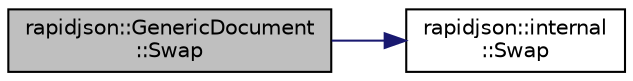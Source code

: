digraph "rapidjson::GenericDocument::Swap"
{
 // INTERACTIVE_SVG=YES
 // LATEX_PDF_SIZE
  edge [fontname="Helvetica",fontsize="10",labelfontname="Helvetica",labelfontsize="10"];
  node [fontname="Helvetica",fontsize="10",shape=record];
  rankdir="LR";
  Node78 [label="rapidjson::GenericDocument\l::Swap",height=0.2,width=0.4,color="black", fillcolor="grey75", style="filled", fontcolor="black",tooltip="Exchange the contents of this document with those of another."];
  Node78 -> Node79 [color="midnightblue",fontsize="10",style="solid",fontname="Helvetica"];
  Node79 [label="rapidjson::internal\l::Swap",height=0.2,width=0.4,color="black", fillcolor="white", style="filled",URL="$namespacerapidjson_1_1internal.html#a68791bde4229e786fa02b0833fee0bef",tooltip="Custom swap() to avoid dependency on C++ <algorithm> header."];
}
